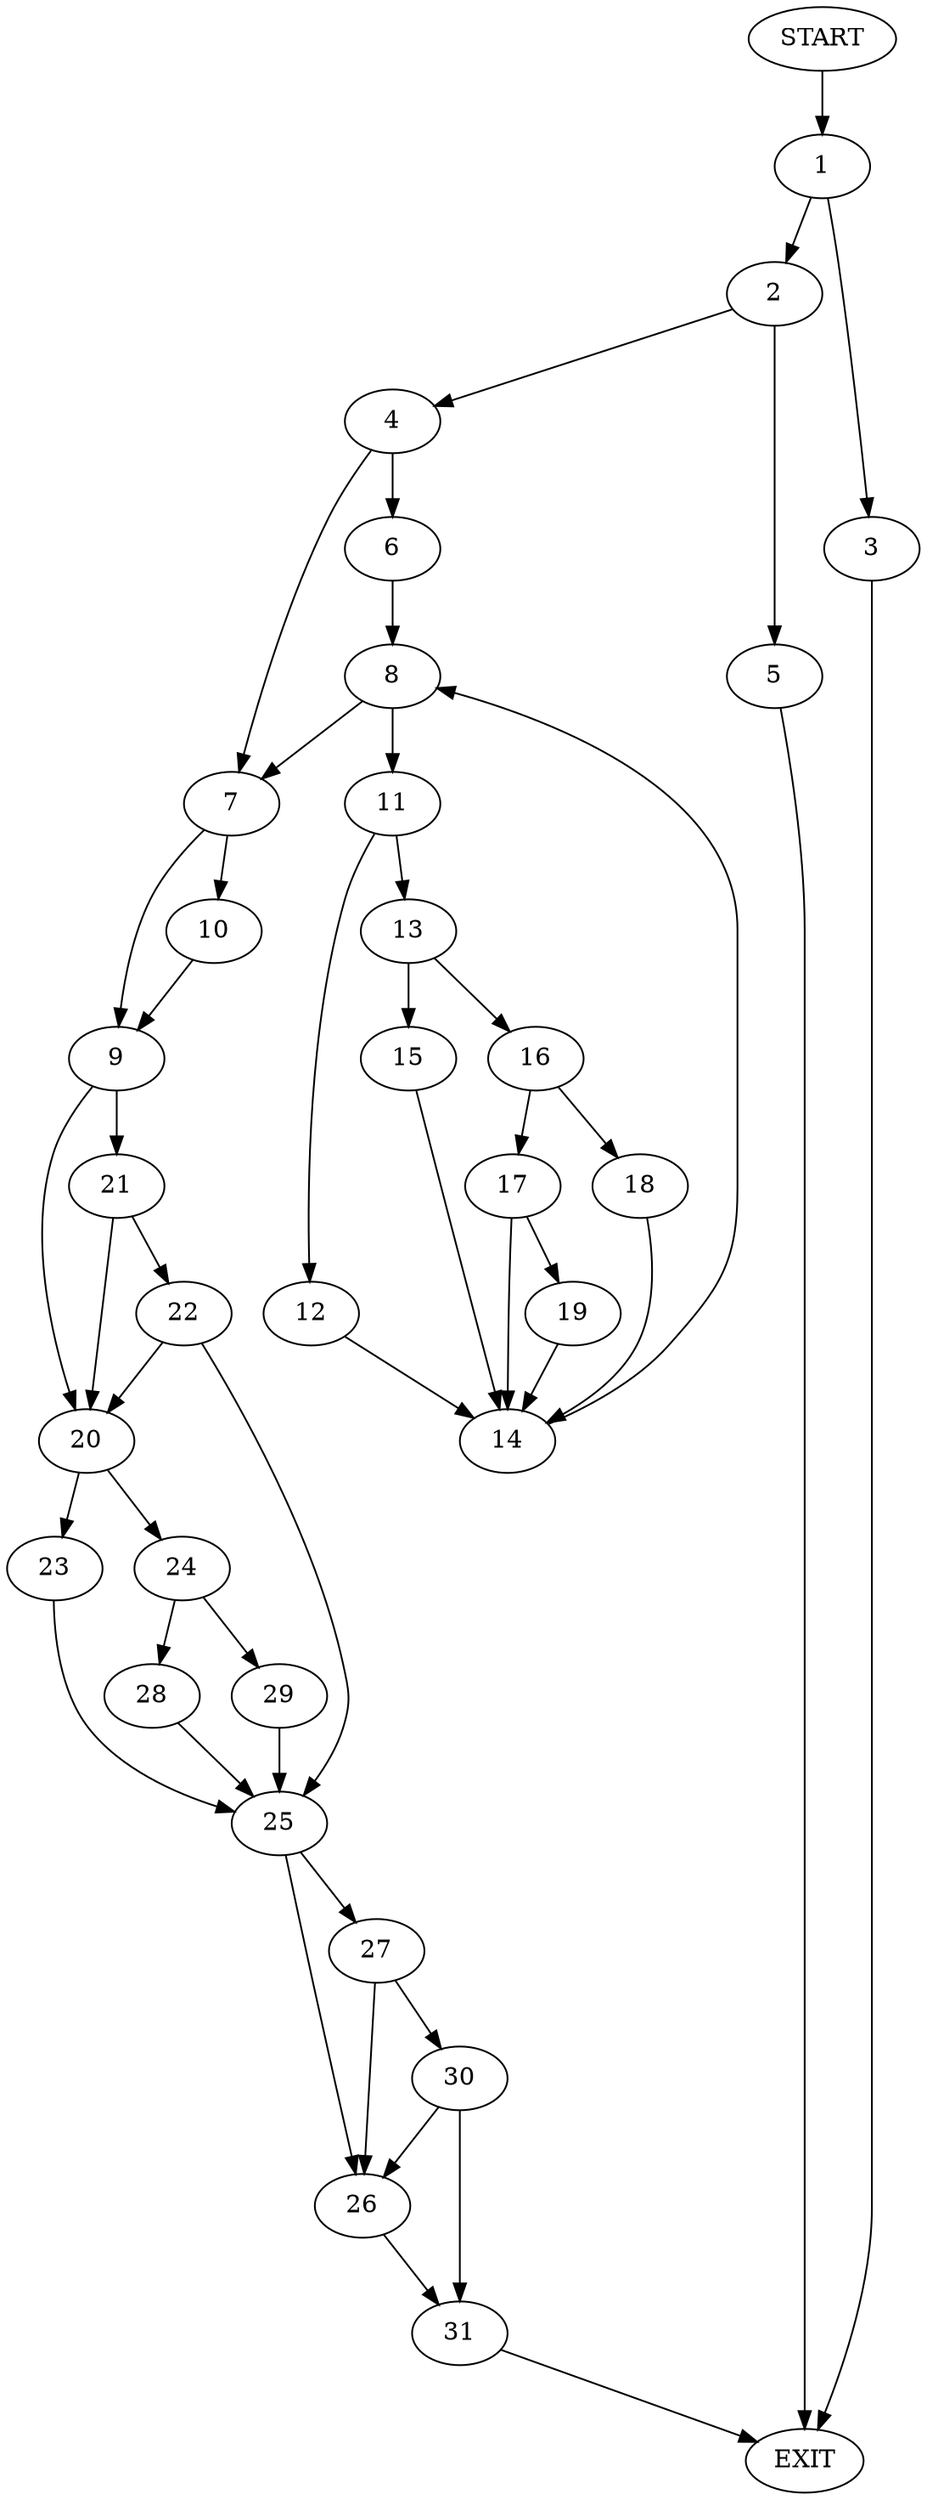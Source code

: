 digraph {
0 [label="START"]
32 [label="EXIT"]
0 -> 1
1 -> 2
1 -> 3
2 -> 4
2 -> 5
3 -> 32
4 -> 6
4 -> 7
5 -> 32
6 -> 8
7 -> 9
7 -> 10
8 -> 11
8 -> 7
11 -> 12
11 -> 13
12 -> 14
13 -> 15
13 -> 16
14 -> 8
16 -> 17
16 -> 18
15 -> 14
17 -> 14
17 -> 19
18 -> 14
19 -> 14
9 -> 20
9 -> 21
10 -> 9
21 -> 20
21 -> 22
20 -> 23
20 -> 24
22 -> 20
22 -> 25
25 -> 26
25 -> 27
24 -> 28
24 -> 29
23 -> 25
28 -> 25
29 -> 25
27 -> 30
27 -> 26
26 -> 31
30 -> 31
30 -> 26
31 -> 32
}
